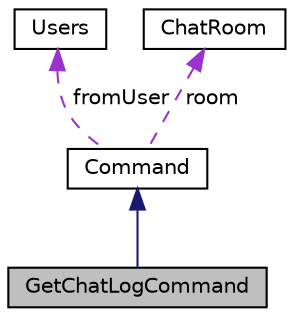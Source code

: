 digraph "GetChatLogCommand"
{
 // LATEX_PDF_SIZE
  edge [fontname="Helvetica",fontsize="10",labelfontname="Helvetica",labelfontsize="10"];
  node [fontname="Helvetica",fontsize="10",shape=record];
  Node1 [label="GetChatLogCommand",height=0.2,width=0.4,color="black", fillcolor="grey75", style="filled", fontcolor="black",tooltip="Child class of Command."];
  Node2 -> Node1 [dir="back",color="midnightblue",fontsize="10",style="solid"];
  Node2 [label="Command",height=0.2,width=0.4,color="black", fillcolor="white", style="filled",URL="$classCommand.html",tooltip="Abstract base class representing the commands to be executed."];
  Node3 -> Node2 [dir="back",color="darkorchid3",fontsize="10",style="dashed",label=" fromUser" ];
  Node3 [label="Users",height=0.2,width=0.4,color="black", fillcolor="white", style="filled",URL="$classUsers.html",tooltip="Represents a user participating in a chat room."];
  Node4 -> Node2 [dir="back",color="darkorchid3",fontsize="10",style="dashed",label=" room" ];
  Node4 [label="ChatRoom",height=0.2,width=0.4,color="black", fillcolor="white", style="filled",URL="$classChatRoom.html",tooltip="Abstract base class representing a chat room interface."];
}
